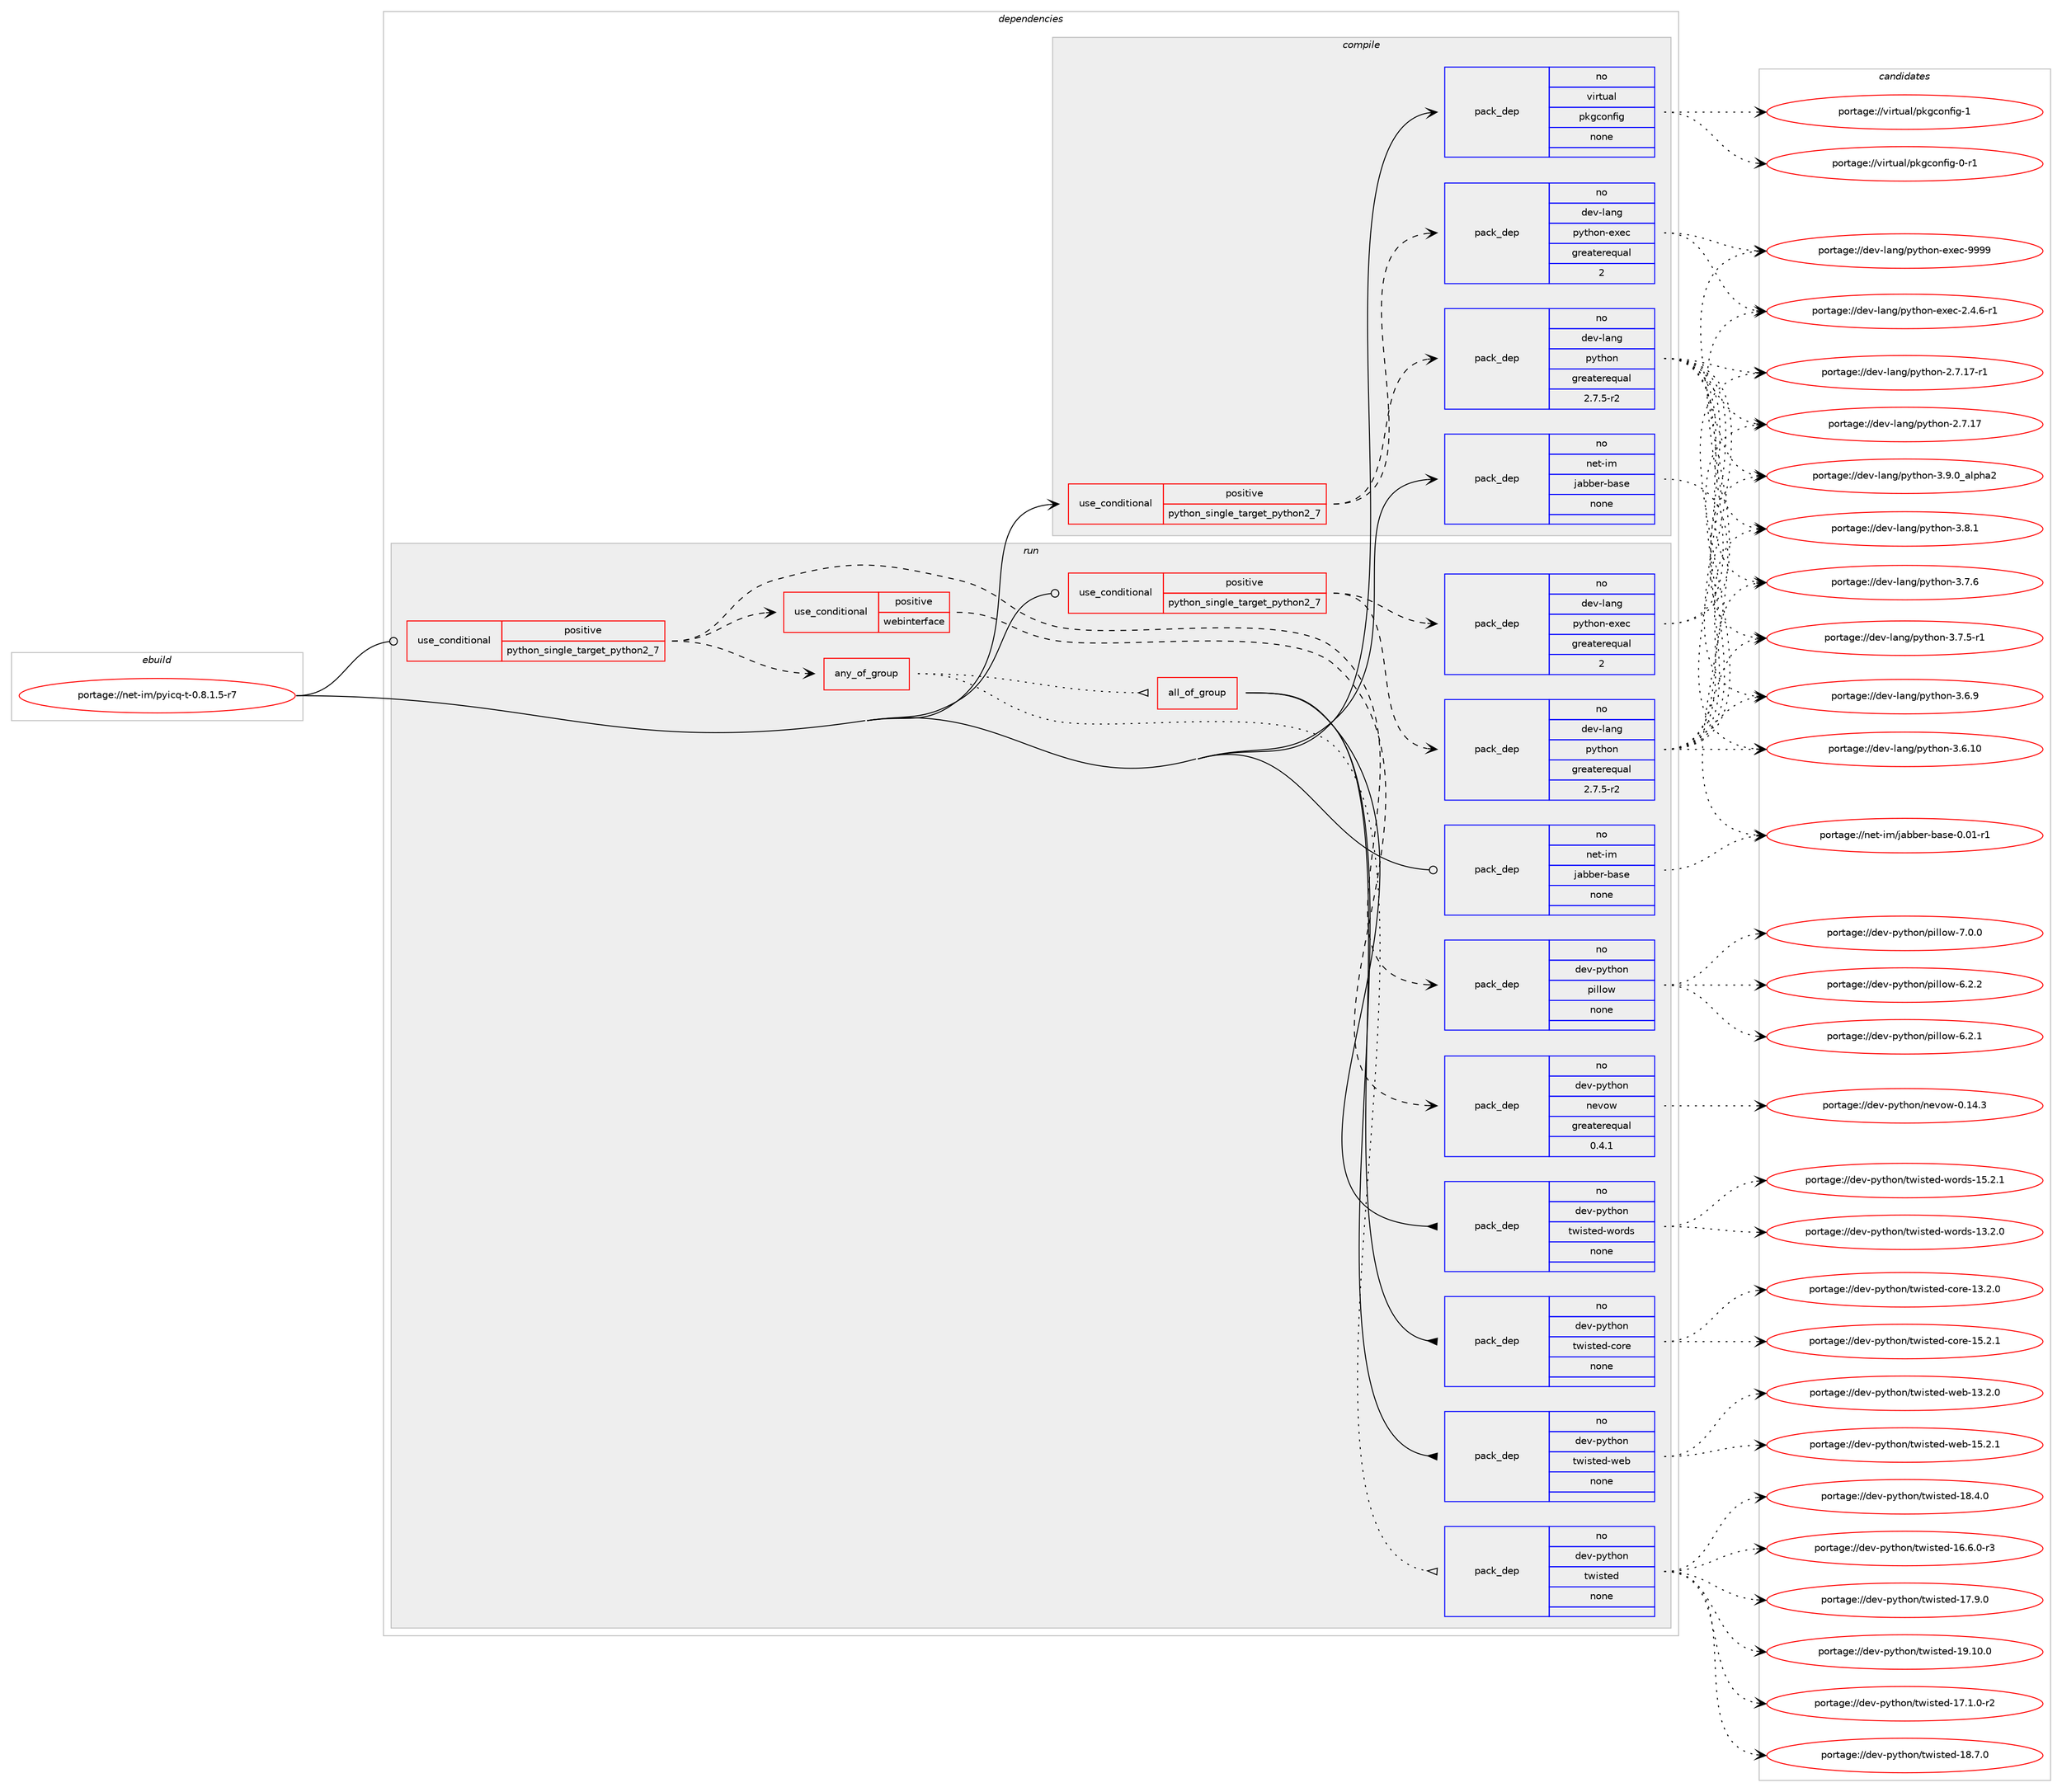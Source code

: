 digraph prolog {

# *************
# Graph options
# *************

newrank=true;
concentrate=true;
compound=true;
graph [rankdir=LR,fontname=Helvetica,fontsize=10,ranksep=1.5];#, ranksep=2.5, nodesep=0.2];
edge  [arrowhead=vee];
node  [fontname=Helvetica,fontsize=10];

# **********
# The ebuild
# **********

subgraph cluster_leftcol {
color=gray;
rank=same;
label=<<i>ebuild</i>>;
id [label="portage://net-im/pyicq-t-0.8.1.5-r7", color=red, width=4, href="../net-im/pyicq-t-0.8.1.5-r7.svg"];
}

# ****************
# The dependencies
# ****************

subgraph cluster_midcol {
color=gray;
label=<<i>dependencies</i>>;
subgraph cluster_compile {
fillcolor="#eeeeee";
style=filled;
label=<<i>compile</i>>;
subgraph cond31046 {
dependency142754 [label=<<TABLE BORDER="0" CELLBORDER="1" CELLSPACING="0" CELLPADDING="4"><TR><TD ROWSPAN="3" CELLPADDING="10">use_conditional</TD></TR><TR><TD>positive</TD></TR><TR><TD>python_single_target_python2_7</TD></TR></TABLE>>, shape=none, color=red];
subgraph pack109346 {
dependency142755 [label=<<TABLE BORDER="0" CELLBORDER="1" CELLSPACING="0" CELLPADDING="4" WIDTH="220"><TR><TD ROWSPAN="6" CELLPADDING="30">pack_dep</TD></TR><TR><TD WIDTH="110">no</TD></TR><TR><TD>dev-lang</TD></TR><TR><TD>python</TD></TR><TR><TD>greaterequal</TD></TR><TR><TD>2.7.5-r2</TD></TR></TABLE>>, shape=none, color=blue];
}
dependency142754:e -> dependency142755:w [weight=20,style="dashed",arrowhead="vee"];
subgraph pack109347 {
dependency142756 [label=<<TABLE BORDER="0" CELLBORDER="1" CELLSPACING="0" CELLPADDING="4" WIDTH="220"><TR><TD ROWSPAN="6" CELLPADDING="30">pack_dep</TD></TR><TR><TD WIDTH="110">no</TD></TR><TR><TD>dev-lang</TD></TR><TR><TD>python-exec</TD></TR><TR><TD>greaterequal</TD></TR><TR><TD>2</TD></TR></TABLE>>, shape=none, color=blue];
}
dependency142754:e -> dependency142756:w [weight=20,style="dashed",arrowhead="vee"];
}
id:e -> dependency142754:w [weight=20,style="solid",arrowhead="vee"];
subgraph pack109348 {
dependency142757 [label=<<TABLE BORDER="0" CELLBORDER="1" CELLSPACING="0" CELLPADDING="4" WIDTH="220"><TR><TD ROWSPAN="6" CELLPADDING="30">pack_dep</TD></TR><TR><TD WIDTH="110">no</TD></TR><TR><TD>net-im</TD></TR><TR><TD>jabber-base</TD></TR><TR><TD>none</TD></TR><TR><TD></TD></TR></TABLE>>, shape=none, color=blue];
}
id:e -> dependency142757:w [weight=20,style="solid",arrowhead="vee"];
subgraph pack109349 {
dependency142758 [label=<<TABLE BORDER="0" CELLBORDER="1" CELLSPACING="0" CELLPADDING="4" WIDTH="220"><TR><TD ROWSPAN="6" CELLPADDING="30">pack_dep</TD></TR><TR><TD WIDTH="110">no</TD></TR><TR><TD>virtual</TD></TR><TR><TD>pkgconfig</TD></TR><TR><TD>none</TD></TR><TR><TD></TD></TR></TABLE>>, shape=none, color=blue];
}
id:e -> dependency142758:w [weight=20,style="solid",arrowhead="vee"];
}
subgraph cluster_compileandrun {
fillcolor="#eeeeee";
style=filled;
label=<<i>compile and run</i>>;
}
subgraph cluster_run {
fillcolor="#eeeeee";
style=filled;
label=<<i>run</i>>;
subgraph cond31047 {
dependency142759 [label=<<TABLE BORDER="0" CELLBORDER="1" CELLSPACING="0" CELLPADDING="4"><TR><TD ROWSPAN="3" CELLPADDING="10">use_conditional</TD></TR><TR><TD>positive</TD></TR><TR><TD>python_single_target_python2_7</TD></TR></TABLE>>, shape=none, color=red];
subgraph any2211 {
dependency142760 [label=<<TABLE BORDER="0" CELLBORDER="1" CELLSPACING="0" CELLPADDING="4"><TR><TD CELLPADDING="10">any_of_group</TD></TR></TABLE>>, shape=none, color=red];subgraph all154 {
dependency142761 [label=<<TABLE BORDER="0" CELLBORDER="1" CELLSPACING="0" CELLPADDING="4"><TR><TD CELLPADDING="10">all_of_group</TD></TR></TABLE>>, shape=none, color=red];subgraph pack109350 {
dependency142762 [label=<<TABLE BORDER="0" CELLBORDER="1" CELLSPACING="0" CELLPADDING="4" WIDTH="220"><TR><TD ROWSPAN="6" CELLPADDING="30">pack_dep</TD></TR><TR><TD WIDTH="110">no</TD></TR><TR><TD>dev-python</TD></TR><TR><TD>twisted-core</TD></TR><TR><TD>none</TD></TR><TR><TD></TD></TR></TABLE>>, shape=none, color=blue];
}
dependency142761:e -> dependency142762:w [weight=20,style="solid",arrowhead="inv"];
subgraph pack109351 {
dependency142763 [label=<<TABLE BORDER="0" CELLBORDER="1" CELLSPACING="0" CELLPADDING="4" WIDTH="220"><TR><TD ROWSPAN="6" CELLPADDING="30">pack_dep</TD></TR><TR><TD WIDTH="110">no</TD></TR><TR><TD>dev-python</TD></TR><TR><TD>twisted-words</TD></TR><TR><TD>none</TD></TR><TR><TD></TD></TR></TABLE>>, shape=none, color=blue];
}
dependency142761:e -> dependency142763:w [weight=20,style="solid",arrowhead="inv"];
subgraph pack109352 {
dependency142764 [label=<<TABLE BORDER="0" CELLBORDER="1" CELLSPACING="0" CELLPADDING="4" WIDTH="220"><TR><TD ROWSPAN="6" CELLPADDING="30">pack_dep</TD></TR><TR><TD WIDTH="110">no</TD></TR><TR><TD>dev-python</TD></TR><TR><TD>twisted-web</TD></TR><TR><TD>none</TD></TR><TR><TD></TD></TR></TABLE>>, shape=none, color=blue];
}
dependency142761:e -> dependency142764:w [weight=20,style="solid",arrowhead="inv"];
}
dependency142760:e -> dependency142761:w [weight=20,style="dotted",arrowhead="oinv"];
subgraph pack109353 {
dependency142765 [label=<<TABLE BORDER="0" CELLBORDER="1" CELLSPACING="0" CELLPADDING="4" WIDTH="220"><TR><TD ROWSPAN="6" CELLPADDING="30">pack_dep</TD></TR><TR><TD WIDTH="110">no</TD></TR><TR><TD>dev-python</TD></TR><TR><TD>twisted</TD></TR><TR><TD>none</TD></TR><TR><TD></TD></TR></TABLE>>, shape=none, color=blue];
}
dependency142760:e -> dependency142765:w [weight=20,style="dotted",arrowhead="oinv"];
}
dependency142759:e -> dependency142760:w [weight=20,style="dashed",arrowhead="vee"];
subgraph cond31048 {
dependency142766 [label=<<TABLE BORDER="0" CELLBORDER="1" CELLSPACING="0" CELLPADDING="4"><TR><TD ROWSPAN="3" CELLPADDING="10">use_conditional</TD></TR><TR><TD>positive</TD></TR><TR><TD>webinterface</TD></TR></TABLE>>, shape=none, color=red];
subgraph pack109354 {
dependency142767 [label=<<TABLE BORDER="0" CELLBORDER="1" CELLSPACING="0" CELLPADDING="4" WIDTH="220"><TR><TD ROWSPAN="6" CELLPADDING="30">pack_dep</TD></TR><TR><TD WIDTH="110">no</TD></TR><TR><TD>dev-python</TD></TR><TR><TD>nevow</TD></TR><TR><TD>greaterequal</TD></TR><TR><TD>0.4.1</TD></TR></TABLE>>, shape=none, color=blue];
}
dependency142766:e -> dependency142767:w [weight=20,style="dashed",arrowhead="vee"];
}
dependency142759:e -> dependency142766:w [weight=20,style="dashed",arrowhead="vee"];
subgraph pack109355 {
dependency142768 [label=<<TABLE BORDER="0" CELLBORDER="1" CELLSPACING="0" CELLPADDING="4" WIDTH="220"><TR><TD ROWSPAN="6" CELLPADDING="30">pack_dep</TD></TR><TR><TD WIDTH="110">no</TD></TR><TR><TD>dev-python</TD></TR><TR><TD>pillow</TD></TR><TR><TD>none</TD></TR><TR><TD></TD></TR></TABLE>>, shape=none, color=blue];
}
dependency142759:e -> dependency142768:w [weight=20,style="dashed",arrowhead="vee"];
}
id:e -> dependency142759:w [weight=20,style="solid",arrowhead="odot"];
subgraph cond31049 {
dependency142769 [label=<<TABLE BORDER="0" CELLBORDER="1" CELLSPACING="0" CELLPADDING="4"><TR><TD ROWSPAN="3" CELLPADDING="10">use_conditional</TD></TR><TR><TD>positive</TD></TR><TR><TD>python_single_target_python2_7</TD></TR></TABLE>>, shape=none, color=red];
subgraph pack109356 {
dependency142770 [label=<<TABLE BORDER="0" CELLBORDER="1" CELLSPACING="0" CELLPADDING="4" WIDTH="220"><TR><TD ROWSPAN="6" CELLPADDING="30">pack_dep</TD></TR><TR><TD WIDTH="110">no</TD></TR><TR><TD>dev-lang</TD></TR><TR><TD>python</TD></TR><TR><TD>greaterequal</TD></TR><TR><TD>2.7.5-r2</TD></TR></TABLE>>, shape=none, color=blue];
}
dependency142769:e -> dependency142770:w [weight=20,style="dashed",arrowhead="vee"];
subgraph pack109357 {
dependency142771 [label=<<TABLE BORDER="0" CELLBORDER="1" CELLSPACING="0" CELLPADDING="4" WIDTH="220"><TR><TD ROWSPAN="6" CELLPADDING="30">pack_dep</TD></TR><TR><TD WIDTH="110">no</TD></TR><TR><TD>dev-lang</TD></TR><TR><TD>python-exec</TD></TR><TR><TD>greaterequal</TD></TR><TR><TD>2</TD></TR></TABLE>>, shape=none, color=blue];
}
dependency142769:e -> dependency142771:w [weight=20,style="dashed",arrowhead="vee"];
}
id:e -> dependency142769:w [weight=20,style="solid",arrowhead="odot"];
subgraph pack109358 {
dependency142772 [label=<<TABLE BORDER="0" CELLBORDER="1" CELLSPACING="0" CELLPADDING="4" WIDTH="220"><TR><TD ROWSPAN="6" CELLPADDING="30">pack_dep</TD></TR><TR><TD WIDTH="110">no</TD></TR><TR><TD>net-im</TD></TR><TR><TD>jabber-base</TD></TR><TR><TD>none</TD></TR><TR><TD></TD></TR></TABLE>>, shape=none, color=blue];
}
id:e -> dependency142772:w [weight=20,style="solid",arrowhead="odot"];
}
}

# **************
# The candidates
# **************

subgraph cluster_choices {
rank=same;
color=gray;
label=<<i>candidates</i>>;

subgraph choice109346 {
color=black;
nodesep=1;
choice10010111845108971101034711212111610411111045514657464895971081121049750 [label="portage://dev-lang/python-3.9.0_alpha2", color=red, width=4,href="../dev-lang/python-3.9.0_alpha2.svg"];
choice100101118451089711010347112121116104111110455146564649 [label="portage://dev-lang/python-3.8.1", color=red, width=4,href="../dev-lang/python-3.8.1.svg"];
choice100101118451089711010347112121116104111110455146554654 [label="portage://dev-lang/python-3.7.6", color=red, width=4,href="../dev-lang/python-3.7.6.svg"];
choice1001011184510897110103471121211161041111104551465546534511449 [label="portage://dev-lang/python-3.7.5-r1", color=red, width=4,href="../dev-lang/python-3.7.5-r1.svg"];
choice100101118451089711010347112121116104111110455146544657 [label="portage://dev-lang/python-3.6.9", color=red, width=4,href="../dev-lang/python-3.6.9.svg"];
choice10010111845108971101034711212111610411111045514654464948 [label="portage://dev-lang/python-3.6.10", color=red, width=4,href="../dev-lang/python-3.6.10.svg"];
choice100101118451089711010347112121116104111110455046554649554511449 [label="portage://dev-lang/python-2.7.17-r1", color=red, width=4,href="../dev-lang/python-2.7.17-r1.svg"];
choice10010111845108971101034711212111610411111045504655464955 [label="portage://dev-lang/python-2.7.17", color=red, width=4,href="../dev-lang/python-2.7.17.svg"];
dependency142755:e -> choice10010111845108971101034711212111610411111045514657464895971081121049750:w [style=dotted,weight="100"];
dependency142755:e -> choice100101118451089711010347112121116104111110455146564649:w [style=dotted,weight="100"];
dependency142755:e -> choice100101118451089711010347112121116104111110455146554654:w [style=dotted,weight="100"];
dependency142755:e -> choice1001011184510897110103471121211161041111104551465546534511449:w [style=dotted,weight="100"];
dependency142755:e -> choice100101118451089711010347112121116104111110455146544657:w [style=dotted,weight="100"];
dependency142755:e -> choice10010111845108971101034711212111610411111045514654464948:w [style=dotted,weight="100"];
dependency142755:e -> choice100101118451089711010347112121116104111110455046554649554511449:w [style=dotted,weight="100"];
dependency142755:e -> choice10010111845108971101034711212111610411111045504655464955:w [style=dotted,weight="100"];
}
subgraph choice109347 {
color=black;
nodesep=1;
choice10010111845108971101034711212111610411111045101120101994557575757 [label="portage://dev-lang/python-exec-9999", color=red, width=4,href="../dev-lang/python-exec-9999.svg"];
choice10010111845108971101034711212111610411111045101120101994550465246544511449 [label="portage://dev-lang/python-exec-2.4.6-r1", color=red, width=4,href="../dev-lang/python-exec-2.4.6-r1.svg"];
dependency142756:e -> choice10010111845108971101034711212111610411111045101120101994557575757:w [style=dotted,weight="100"];
dependency142756:e -> choice10010111845108971101034711212111610411111045101120101994550465246544511449:w [style=dotted,weight="100"];
}
subgraph choice109348 {
color=black;
nodesep=1;
choice110101116451051094710697989810111445989711510145484648494511449 [label="portage://net-im/jabber-base-0.01-r1", color=red, width=4,href="../net-im/jabber-base-0.01-r1.svg"];
dependency142757:e -> choice110101116451051094710697989810111445989711510145484648494511449:w [style=dotted,weight="100"];
}
subgraph choice109349 {
color=black;
nodesep=1;
choice1181051141161179710847112107103991111101021051034549 [label="portage://virtual/pkgconfig-1", color=red, width=4,href="../virtual/pkgconfig-1.svg"];
choice11810511411611797108471121071039911111010210510345484511449 [label="portage://virtual/pkgconfig-0-r1", color=red, width=4,href="../virtual/pkgconfig-0-r1.svg"];
dependency142758:e -> choice1181051141161179710847112107103991111101021051034549:w [style=dotted,weight="100"];
dependency142758:e -> choice11810511411611797108471121071039911111010210510345484511449:w [style=dotted,weight="100"];
}
subgraph choice109350 {
color=black;
nodesep=1;
choice1001011184511212111610411111047116119105115116101100459911111410145495346504649 [label="portage://dev-python/twisted-core-15.2.1", color=red, width=4,href="../dev-python/twisted-core-15.2.1.svg"];
choice1001011184511212111610411111047116119105115116101100459911111410145495146504648 [label="portage://dev-python/twisted-core-13.2.0", color=red, width=4,href="../dev-python/twisted-core-13.2.0.svg"];
dependency142762:e -> choice1001011184511212111610411111047116119105115116101100459911111410145495346504649:w [style=dotted,weight="100"];
dependency142762:e -> choice1001011184511212111610411111047116119105115116101100459911111410145495146504648:w [style=dotted,weight="100"];
}
subgraph choice109351 {
color=black;
nodesep=1;
choice10010111845112121116104111110471161191051151161011004511911111410011545495346504649 [label="portage://dev-python/twisted-words-15.2.1", color=red, width=4,href="../dev-python/twisted-words-15.2.1.svg"];
choice10010111845112121116104111110471161191051151161011004511911111410011545495146504648 [label="portage://dev-python/twisted-words-13.2.0", color=red, width=4,href="../dev-python/twisted-words-13.2.0.svg"];
dependency142763:e -> choice10010111845112121116104111110471161191051151161011004511911111410011545495346504649:w [style=dotted,weight="100"];
dependency142763:e -> choice10010111845112121116104111110471161191051151161011004511911111410011545495146504648:w [style=dotted,weight="100"];
}
subgraph choice109352 {
color=black;
nodesep=1;
choice1001011184511212111610411111047116119105115116101100451191019845495346504649 [label="portage://dev-python/twisted-web-15.2.1", color=red, width=4,href="../dev-python/twisted-web-15.2.1.svg"];
choice1001011184511212111610411111047116119105115116101100451191019845495146504648 [label="portage://dev-python/twisted-web-13.2.0", color=red, width=4,href="../dev-python/twisted-web-13.2.0.svg"];
dependency142764:e -> choice1001011184511212111610411111047116119105115116101100451191019845495346504649:w [style=dotted,weight="100"];
dependency142764:e -> choice1001011184511212111610411111047116119105115116101100451191019845495146504648:w [style=dotted,weight="100"];
}
subgraph choice109353 {
color=black;
nodesep=1;
choice10010111845112121116104111110471161191051151161011004549574649484648 [label="portage://dev-python/twisted-19.10.0", color=red, width=4,href="../dev-python/twisted-19.10.0.svg"];
choice100101118451121211161041111104711611910511511610110045495646554648 [label="portage://dev-python/twisted-18.7.0", color=red, width=4,href="../dev-python/twisted-18.7.0.svg"];
choice100101118451121211161041111104711611910511511610110045495646524648 [label="portage://dev-python/twisted-18.4.0", color=red, width=4,href="../dev-python/twisted-18.4.0.svg"];
choice100101118451121211161041111104711611910511511610110045495546574648 [label="portage://dev-python/twisted-17.9.0", color=red, width=4,href="../dev-python/twisted-17.9.0.svg"];
choice1001011184511212111610411111047116119105115116101100454955464946484511450 [label="portage://dev-python/twisted-17.1.0-r2", color=red, width=4,href="../dev-python/twisted-17.1.0-r2.svg"];
choice1001011184511212111610411111047116119105115116101100454954465446484511451 [label="portage://dev-python/twisted-16.6.0-r3", color=red, width=4,href="../dev-python/twisted-16.6.0-r3.svg"];
dependency142765:e -> choice10010111845112121116104111110471161191051151161011004549574649484648:w [style=dotted,weight="100"];
dependency142765:e -> choice100101118451121211161041111104711611910511511610110045495646554648:w [style=dotted,weight="100"];
dependency142765:e -> choice100101118451121211161041111104711611910511511610110045495646524648:w [style=dotted,weight="100"];
dependency142765:e -> choice100101118451121211161041111104711611910511511610110045495546574648:w [style=dotted,weight="100"];
dependency142765:e -> choice1001011184511212111610411111047116119105115116101100454955464946484511450:w [style=dotted,weight="100"];
dependency142765:e -> choice1001011184511212111610411111047116119105115116101100454954465446484511451:w [style=dotted,weight="100"];
}
subgraph choice109354 {
color=black;
nodesep=1;
choice100101118451121211161041111104711010111811111945484649524651 [label="portage://dev-python/nevow-0.14.3", color=red, width=4,href="../dev-python/nevow-0.14.3.svg"];
dependency142767:e -> choice100101118451121211161041111104711010111811111945484649524651:w [style=dotted,weight="100"];
}
subgraph choice109355 {
color=black;
nodesep=1;
choice1001011184511212111610411111047112105108108111119455546484648 [label="portage://dev-python/pillow-7.0.0", color=red, width=4,href="../dev-python/pillow-7.0.0.svg"];
choice1001011184511212111610411111047112105108108111119455446504650 [label="portage://dev-python/pillow-6.2.2", color=red, width=4,href="../dev-python/pillow-6.2.2.svg"];
choice1001011184511212111610411111047112105108108111119455446504649 [label="portage://dev-python/pillow-6.2.1", color=red, width=4,href="../dev-python/pillow-6.2.1.svg"];
dependency142768:e -> choice1001011184511212111610411111047112105108108111119455546484648:w [style=dotted,weight="100"];
dependency142768:e -> choice1001011184511212111610411111047112105108108111119455446504650:w [style=dotted,weight="100"];
dependency142768:e -> choice1001011184511212111610411111047112105108108111119455446504649:w [style=dotted,weight="100"];
}
subgraph choice109356 {
color=black;
nodesep=1;
choice10010111845108971101034711212111610411111045514657464895971081121049750 [label="portage://dev-lang/python-3.9.0_alpha2", color=red, width=4,href="../dev-lang/python-3.9.0_alpha2.svg"];
choice100101118451089711010347112121116104111110455146564649 [label="portage://dev-lang/python-3.8.1", color=red, width=4,href="../dev-lang/python-3.8.1.svg"];
choice100101118451089711010347112121116104111110455146554654 [label="portage://dev-lang/python-3.7.6", color=red, width=4,href="../dev-lang/python-3.7.6.svg"];
choice1001011184510897110103471121211161041111104551465546534511449 [label="portage://dev-lang/python-3.7.5-r1", color=red, width=4,href="../dev-lang/python-3.7.5-r1.svg"];
choice100101118451089711010347112121116104111110455146544657 [label="portage://dev-lang/python-3.6.9", color=red, width=4,href="../dev-lang/python-3.6.9.svg"];
choice10010111845108971101034711212111610411111045514654464948 [label="portage://dev-lang/python-3.6.10", color=red, width=4,href="../dev-lang/python-3.6.10.svg"];
choice100101118451089711010347112121116104111110455046554649554511449 [label="portage://dev-lang/python-2.7.17-r1", color=red, width=4,href="../dev-lang/python-2.7.17-r1.svg"];
choice10010111845108971101034711212111610411111045504655464955 [label="portage://dev-lang/python-2.7.17", color=red, width=4,href="../dev-lang/python-2.7.17.svg"];
dependency142770:e -> choice10010111845108971101034711212111610411111045514657464895971081121049750:w [style=dotted,weight="100"];
dependency142770:e -> choice100101118451089711010347112121116104111110455146564649:w [style=dotted,weight="100"];
dependency142770:e -> choice100101118451089711010347112121116104111110455146554654:w [style=dotted,weight="100"];
dependency142770:e -> choice1001011184510897110103471121211161041111104551465546534511449:w [style=dotted,weight="100"];
dependency142770:e -> choice100101118451089711010347112121116104111110455146544657:w [style=dotted,weight="100"];
dependency142770:e -> choice10010111845108971101034711212111610411111045514654464948:w [style=dotted,weight="100"];
dependency142770:e -> choice100101118451089711010347112121116104111110455046554649554511449:w [style=dotted,weight="100"];
dependency142770:e -> choice10010111845108971101034711212111610411111045504655464955:w [style=dotted,weight="100"];
}
subgraph choice109357 {
color=black;
nodesep=1;
choice10010111845108971101034711212111610411111045101120101994557575757 [label="portage://dev-lang/python-exec-9999", color=red, width=4,href="../dev-lang/python-exec-9999.svg"];
choice10010111845108971101034711212111610411111045101120101994550465246544511449 [label="portage://dev-lang/python-exec-2.4.6-r1", color=red, width=4,href="../dev-lang/python-exec-2.4.6-r1.svg"];
dependency142771:e -> choice10010111845108971101034711212111610411111045101120101994557575757:w [style=dotted,weight="100"];
dependency142771:e -> choice10010111845108971101034711212111610411111045101120101994550465246544511449:w [style=dotted,weight="100"];
}
subgraph choice109358 {
color=black;
nodesep=1;
choice110101116451051094710697989810111445989711510145484648494511449 [label="portage://net-im/jabber-base-0.01-r1", color=red, width=4,href="../net-im/jabber-base-0.01-r1.svg"];
dependency142772:e -> choice110101116451051094710697989810111445989711510145484648494511449:w [style=dotted,weight="100"];
}
}

}
